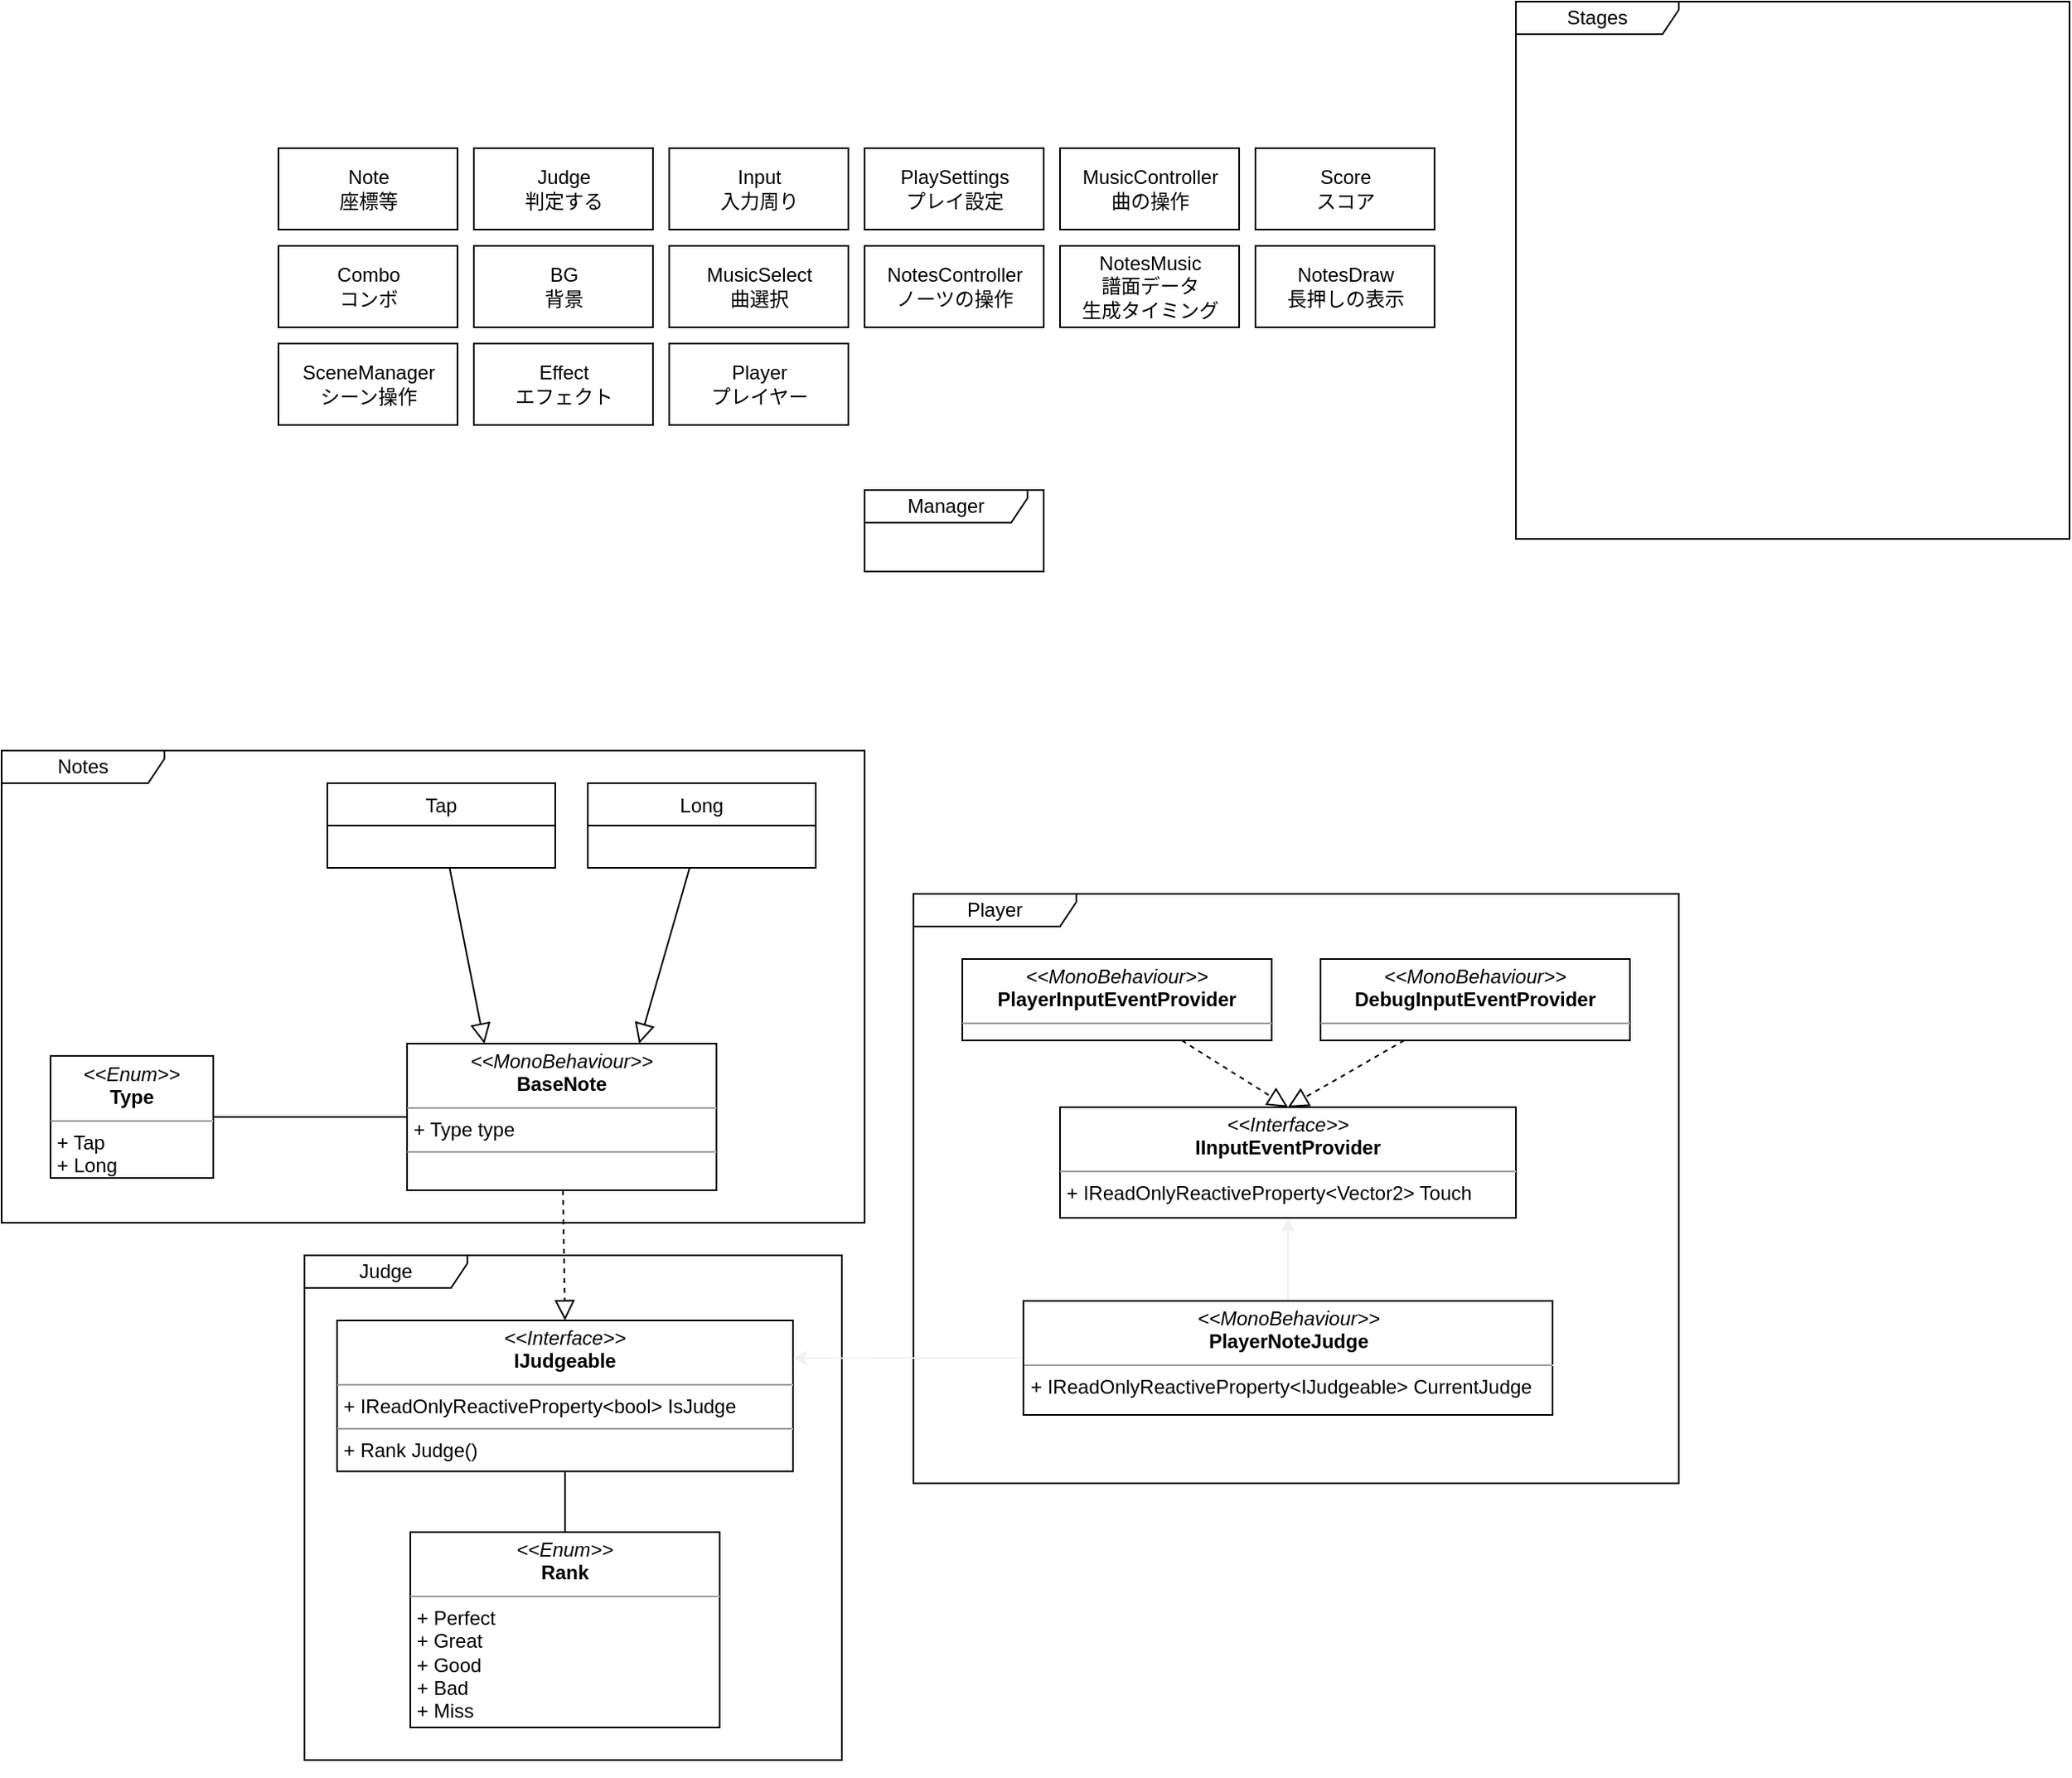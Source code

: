 <mxfile version="13.6.5">
    <diagram id="dF_ohH9zx3626h8H7nnY" name="ページ1">
        <mxGraphModel dx="1693" dy="642" grid="1" gridSize="10" guides="0" tooltips="1" connect="1" arrows="1" fold="1" page="0" pageScale="1" pageWidth="827" pageHeight="1169" math="0" shadow="0">
            <root>
                <mxCell id="0"/>
                <mxCell id="1" parent="0"/>
                <mxCell id="2" value="Note&lt;br&gt;座標等" style="html=1;" parent="1" vertex="1">
                    <mxGeometry x="40" y="100" width="110" height="50" as="geometry"/>
                </mxCell>
                <mxCell id="4" value="Judge&lt;br&gt;判定する" style="html=1;" parent="1" vertex="1">
                    <mxGeometry x="160" y="100" width="110" height="50" as="geometry"/>
                </mxCell>
                <mxCell id="5" value="Input&lt;br&gt;入力周り" style="html=1;" parent="1" vertex="1">
                    <mxGeometry x="280" y="100" width="110" height="50" as="geometry"/>
                </mxCell>
                <mxCell id="6" value="PlaySettings&lt;br&gt;プレイ設定" style="html=1;" parent="1" vertex="1">
                    <mxGeometry x="400" y="100" width="110" height="50" as="geometry"/>
                </mxCell>
                <mxCell id="7" value="MusicController&lt;br&gt;曲の操作" style="html=1;" parent="1" vertex="1">
                    <mxGeometry x="520" y="100" width="110" height="50" as="geometry"/>
                </mxCell>
                <mxCell id="8" value="Score&lt;br&gt;スコア" style="html=1;" parent="1" vertex="1">
                    <mxGeometry x="640" y="100" width="110" height="50" as="geometry"/>
                </mxCell>
                <mxCell id="9" value="Combo&lt;br&gt;コンボ" style="html=1;" parent="1" vertex="1">
                    <mxGeometry x="40" y="160" width="110" height="50" as="geometry"/>
                </mxCell>
                <mxCell id="10" value="BG&lt;br&gt;背景" style="html=1;" parent="1" vertex="1">
                    <mxGeometry x="160" y="160" width="110" height="50" as="geometry"/>
                </mxCell>
                <mxCell id="11" value="MusicSelect&lt;br&gt;曲選択" style="html=1;" parent="1" vertex="1">
                    <mxGeometry x="280" y="160" width="110" height="50" as="geometry"/>
                </mxCell>
                <mxCell id="12" value="NotesController&lt;br&gt;ノーツの操作" style="html=1;" parent="1" vertex="1">
                    <mxGeometry x="400" y="160" width="110" height="50" as="geometry"/>
                </mxCell>
                <mxCell id="13" value="NotesMusic&lt;br&gt;譜面データ&lt;br&gt;生成タイミング" style="html=1;" parent="1" vertex="1">
                    <mxGeometry x="520" y="160" width="110" height="50" as="geometry"/>
                </mxCell>
                <mxCell id="14" value="NotesDraw&lt;br&gt;長押しの表示" style="html=1;" parent="1" vertex="1">
                    <mxGeometry x="640" y="160" width="110" height="50" as="geometry"/>
                </mxCell>
                <mxCell id="15" value="SceneManager&lt;br&gt;シーン操作" style="html=1;" parent="1" vertex="1">
                    <mxGeometry x="40" y="220" width="110" height="50" as="geometry"/>
                </mxCell>
                <mxCell id="16" value="Effect&lt;br&gt;エフェクト" style="html=1;" parent="1" vertex="1">
                    <mxGeometry x="160" y="220" width="110" height="50" as="geometry"/>
                </mxCell>
                <mxCell id="18" value="Player&lt;br&gt;プレイヤー" style="html=1;" parent="1" vertex="1">
                    <mxGeometry x="280" y="220" width="110" height="50" as="geometry"/>
                </mxCell>
                <mxCell id="20" value="Player" style="shape=umlFrame;whiteSpace=wrap;html=1;width=100;height=20;" parent="1" vertex="1">
                    <mxGeometry x="430" y="558" width="470" height="362" as="geometry"/>
                </mxCell>
                <mxCell id="21" value="Notes" style="shape=umlFrame;whiteSpace=wrap;html=1;width=100;height=20;" parent="1" vertex="1">
                    <mxGeometry x="-130" y="470" width="530" height="290" as="geometry"/>
                </mxCell>
                <mxCell id="22" value="Manager" style="shape=umlFrame;whiteSpace=wrap;html=1;width=100;height=20;" parent="1" vertex="1">
                    <mxGeometry x="400" y="310" width="110" height="50" as="geometry"/>
                </mxCell>
                <mxCell id="25" value="Stages" style="shape=umlFrame;whiteSpace=wrap;html=1;width=100;height=20;" parent="1" vertex="1">
                    <mxGeometry x="800" y="10" width="340" height="330" as="geometry"/>
                </mxCell>
                <mxCell id="36" style="rounded=0;orthogonalLoop=1;jettySize=auto;html=1;entryX=0.5;entryY=0;entryDx=0;entryDy=0;endArrow=block;endFill=0;dashed=1;strokeWidth=1;endSize=10;" parent="1" source="34" target="28" edge="1">
                    <mxGeometry relative="1" as="geometry"/>
                </mxCell>
                <mxCell id="34" value="&lt;p style=&quot;margin: 0px ; margin-top: 4px ; text-align: center&quot;&gt;&lt;i&gt;&amp;lt;&amp;lt;MonoBehaviour&amp;gt;&amp;gt;&lt;/i&gt;&lt;br&gt;&lt;b&gt;BaseNote&lt;/b&gt;&lt;/p&gt;&lt;hr size=&quot;1&quot;&gt;&lt;p style=&quot;margin: 0px ; margin-left: 4px&quot;&gt;+ Type type&lt;/p&gt;&lt;hr size=&quot;1&quot;&gt;&lt;p style=&quot;margin: 0px ; margin-left: 4px&quot;&gt;&lt;br&gt;&lt;/p&gt;" style="verticalAlign=top;align=left;overflow=fill;fontSize=12;fontFamily=Helvetica;html=1;" parent="1" vertex="1">
                    <mxGeometry x="119" y="650" width="190" height="90" as="geometry"/>
                </mxCell>
                <mxCell id="45" value="" style="group" parent="1" vertex="1" connectable="0">
                    <mxGeometry x="56" y="780" width="330" height="320" as="geometry"/>
                </mxCell>
                <mxCell id="29" value="" style="group" parent="45" vertex="1" connectable="0">
                    <mxGeometry width="330" height="320" as="geometry"/>
                </mxCell>
                <mxCell id="23" value="Judge" style="shape=umlFrame;whiteSpace=wrap;html=1;width=100;height=20;" parent="29" vertex="1">
                    <mxGeometry width="330" height="310" as="geometry"/>
                </mxCell>
                <mxCell id="44" style="edgeStyle=none;rounded=0;orthogonalLoop=1;jettySize=auto;html=1;entryX=0.5;entryY=0;entryDx=0;entryDy=0;endArrow=none;endFill=0;" parent="29" source="28" target="43" edge="1">
                    <mxGeometry relative="1" as="geometry"/>
                </mxCell>
                <mxCell id="28" value="&lt;p style=&quot;margin: 0px ; margin-top: 4px ; text-align: center&quot;&gt;&lt;i&gt;&amp;lt;&amp;lt;Interface&amp;gt;&amp;gt;&lt;/i&gt;&lt;br&gt;&lt;b&gt;IJudgeable&lt;/b&gt;&lt;/p&gt;&lt;hr size=&quot;1&quot;&gt;&lt;p style=&quot;margin: 0px ; margin-left: 4px&quot;&gt;+ IReadOnlyReactiveProperty&amp;lt;bool&amp;gt; IsJudge&lt;/p&gt;&lt;hr size=&quot;1&quot;&gt;&lt;p style=&quot;margin: 0px ; margin-left: 4px&quot;&gt;+ Rank Judge()&lt;/p&gt;" style="verticalAlign=top;align=left;overflow=fill;fontSize=12;fontFamily=Helvetica;html=1;" parent="29" vertex="1">
                    <mxGeometry x="20" y="40" width="280" height="92.67" as="geometry"/>
                </mxCell>
                <mxCell id="43" value="&lt;p style=&quot;margin: 0px ; margin-top: 4px ; text-align: center&quot;&gt;&lt;i&gt;&amp;lt;&amp;lt;Enum&amp;gt;&amp;gt;&lt;/i&gt;&lt;br&gt;&lt;b&gt;Rank&lt;/b&gt;&lt;/p&gt;&lt;hr size=&quot;1&quot;&gt;&lt;p style=&quot;margin: 0px ; margin-left: 4px&quot;&gt;+ Perfect&lt;/p&gt;&lt;p style=&quot;margin: 0px ; margin-left: 4px&quot;&gt;+ Great&lt;/p&gt;&lt;p style=&quot;margin: 0px ; margin-left: 4px&quot;&gt;+ Good&lt;/p&gt;&lt;p style=&quot;margin: 0px ; margin-left: 4px&quot;&gt;+ Bad&lt;/p&gt;&lt;p style=&quot;margin: 0px ; margin-left: 4px&quot;&gt;+ Miss&lt;/p&gt;" style="verticalAlign=top;align=left;overflow=fill;fontSize=12;fontFamily=Helvetica;html=1;" parent="29" vertex="1">
                    <mxGeometry x="65" y="170" width="190" height="120" as="geometry"/>
                </mxCell>
                <mxCell id="50" style="edgeStyle=none;rounded=0;orthogonalLoop=1;jettySize=auto;html=1;entryX=0.25;entryY=0;entryDx=0;entryDy=0;endArrow=block;endFill=0;endSize=10;strokeWidth=1;" parent="1" source="46" target="34" edge="1">
                    <mxGeometry relative="1" as="geometry"/>
                </mxCell>
                <mxCell id="46" value="Tap" style="swimlane;fontStyle=0;childLayout=stackLayout;horizontal=1;startSize=26;fillColor=none;horizontalStack=0;resizeParent=1;resizeParentMax=0;resizeLast=0;collapsible=1;marginBottom=0;" parent="1" vertex="1">
                    <mxGeometry x="70" y="490" width="140" height="52" as="geometry">
                        <mxRectangle x="70" y="470" width="50" height="26" as="alternateBounds"/>
                    </mxGeometry>
                </mxCell>
                <mxCell id="55" style="edgeStyle=none;rounded=0;orthogonalLoop=1;jettySize=auto;html=1;endArrow=block;endFill=0;endSize=10;strokeWidth=1;entryX=0.75;entryY=0;entryDx=0;entryDy=0;" parent="1" source="51" edge="1" target="34">
                    <mxGeometry relative="1" as="geometry">
                        <mxPoint x="200" y="650" as="targetPoint"/>
                    </mxGeometry>
                </mxCell>
                <mxCell id="51" value="Long" style="swimlane;fontStyle=0;childLayout=stackLayout;horizontal=1;startSize=26;fillColor=none;horizontalStack=0;resizeParent=1;resizeParentMax=0;resizeLast=0;collapsible=1;marginBottom=0;" parent="1" vertex="1">
                    <mxGeometry x="230" y="490" width="140" height="52" as="geometry"/>
                </mxCell>
                <mxCell id="60" value="&lt;p style=&quot;margin: 0px ; margin-top: 4px ; text-align: center&quot;&gt;&lt;i&gt;&amp;lt;&amp;lt;Interface&amp;gt;&amp;gt;&lt;/i&gt;&lt;br&gt;&lt;b&gt;IInputEventProvider&lt;/b&gt;&lt;/p&gt;&lt;hr size=&quot;1&quot;&gt;&lt;p style=&quot;margin: 0px ; margin-left: 4px&quot;&gt;+ IReadOnlyReactiveProperty&amp;lt;Vector2&amp;gt; Touch&lt;br&gt;&lt;/p&gt;" style="verticalAlign=top;align=left;overflow=fill;fontSize=12;fontFamily=Helvetica;html=1;" parent="1" vertex="1">
                    <mxGeometry x="520" y="689" width="280" height="68" as="geometry"/>
                </mxCell>
                <mxCell id="67" style="edgeStyle=none;rounded=0;orthogonalLoop=1;jettySize=auto;html=1;entryX=0.5;entryY=0;entryDx=0;entryDy=0;endArrow=block;endFill=0;endSize=10;strokeWidth=1;dashed=1;" parent="1" source="65" target="60" edge="1">
                    <mxGeometry relative="1" as="geometry"/>
                </mxCell>
                <mxCell id="65" value="&lt;p style=&quot;margin: 0px ; margin-top: 4px ; text-align: center&quot;&gt;&lt;i&gt;&amp;lt;&amp;lt;MonoBehaviour&amp;gt;&amp;gt;&lt;/i&gt;&lt;br&gt;&lt;b&gt;PlayerInputEventProvider&lt;/b&gt;&lt;/p&gt;&lt;hr size=&quot;1&quot;&gt;&lt;p style=&quot;margin: 0px ; margin-left: 4px&quot;&gt;&lt;br&gt;&lt;/p&gt;" style="verticalAlign=top;align=left;overflow=fill;fontSize=12;fontFamily=Helvetica;html=1;" parent="1" vertex="1">
                    <mxGeometry x="460" y="598" width="190" height="50" as="geometry"/>
                </mxCell>
                <mxCell id="68" style="edgeStyle=none;rounded=0;orthogonalLoop=1;jettySize=auto;html=1;entryX=0.5;entryY=0;entryDx=0;entryDy=0;endArrow=block;endFill=0;endSize=10;strokeWidth=1;dashed=1;" parent="1" source="66" target="60" edge="1">
                    <mxGeometry relative="1" as="geometry"/>
                </mxCell>
                <mxCell id="66" value="&lt;p style=&quot;margin: 0px ; margin-top: 4px ; text-align: center&quot;&gt;&lt;i&gt;&amp;lt;&amp;lt;MonoBehaviour&amp;gt;&amp;gt;&lt;/i&gt;&lt;br&gt;&lt;b&gt;DebugInputEventProvider&lt;/b&gt;&lt;/p&gt;&lt;hr size=&quot;1&quot;&gt;&lt;p style=&quot;margin: 0px ; margin-left: 4px&quot;&gt;&lt;br&gt;&lt;/p&gt;" style="verticalAlign=top;align=left;overflow=fill;fontSize=12;fontFamily=Helvetica;html=1;" parent="1" vertex="1">
                    <mxGeometry x="680" y="598" width="190" height="50" as="geometry"/>
                </mxCell>
                <mxCell id="71" style="edgeStyle=none;rounded=0;orthogonalLoop=1;jettySize=auto;html=1;entryX=0;entryY=0.5;entryDx=0;entryDy=0;endArrow=none;endFill=0;strokeWidth=1;exitX=1;exitY=0.5;exitDx=0;exitDy=0;" parent="1" source="72" target="34" edge="1">
                    <mxGeometry relative="1" as="geometry">
                        <mxPoint x="10" y="695" as="sourcePoint"/>
                        <mxPoint x="-142.5" y="660" as="targetPoint"/>
                    </mxGeometry>
                </mxCell>
                <mxCell id="72" value="&lt;p style=&quot;margin: 0px ; margin-top: 4px ; text-align: center&quot;&gt;&lt;i&gt;&amp;lt;&amp;lt;Enum&amp;gt;&amp;gt;&lt;/i&gt;&lt;br&gt;&lt;b&gt;Type&lt;/b&gt;&lt;/p&gt;&lt;hr size=&quot;1&quot;&gt;&lt;p style=&quot;margin: 0px ; margin-left: 4px&quot;&gt;+ Tap&lt;br&gt;&lt;/p&gt;&lt;p style=&quot;margin: 0px ; margin-left: 4px&quot;&gt;+ Long&lt;/p&gt;" style="verticalAlign=top;align=left;overflow=fill;fontSize=12;fontFamily=Helvetica;html=1;" parent="1" vertex="1">
                    <mxGeometry x="-100" y="657.5" width="100" height="75" as="geometry"/>
                </mxCell>
                <mxCell id="74" style="edgeStyle=none;rounded=0;orthogonalLoop=1;jettySize=auto;html=1;endArrow=classic;endFill=1;strokeColor=#f0f0f0;strokeWidth=1;" parent="1" source="73" target="60" edge="1">
                    <mxGeometry relative="1" as="geometry"/>
                </mxCell>
                <mxCell id="75" style="edgeStyle=none;rounded=0;orthogonalLoop=1;jettySize=auto;html=1;entryX=1;entryY=0.25;entryDx=0;entryDy=0;endArrow=classic;endFill=1;strokeColor=#f0f0f0;strokeWidth=1;exitX=0;exitY=0.5;exitDx=0;exitDy=0;" parent="1" source="73" target="28" edge="1">
                    <mxGeometry relative="1" as="geometry"/>
                </mxCell>
                <mxCell id="73" value="&lt;p style=&quot;margin: 0px ; margin-top: 4px ; text-align: center&quot;&gt;&lt;i&gt;&amp;lt;&amp;lt;MonoBehaviour&amp;gt;&amp;gt;&lt;/i&gt;&lt;br&gt;&lt;b&gt;PlayerNoteJudge&lt;/b&gt;&lt;/p&gt;&lt;hr size=&quot;1&quot;&gt;&lt;p style=&quot;margin: 0px ; margin-left: 4px&quot;&gt;+ IReadOnlyReactiveProperty&amp;lt;IJudgeable&amp;gt; CurrentJudge&lt;br&gt;&lt;/p&gt;" style="verticalAlign=top;align=left;overflow=fill;fontSize=12;fontFamily=Helvetica;html=1;" parent="1" vertex="1">
                    <mxGeometry x="497.5" y="808" width="325" height="70" as="geometry"/>
                </mxCell>
            </root>
        </mxGraphModel>
    </diagram>
</mxfile>